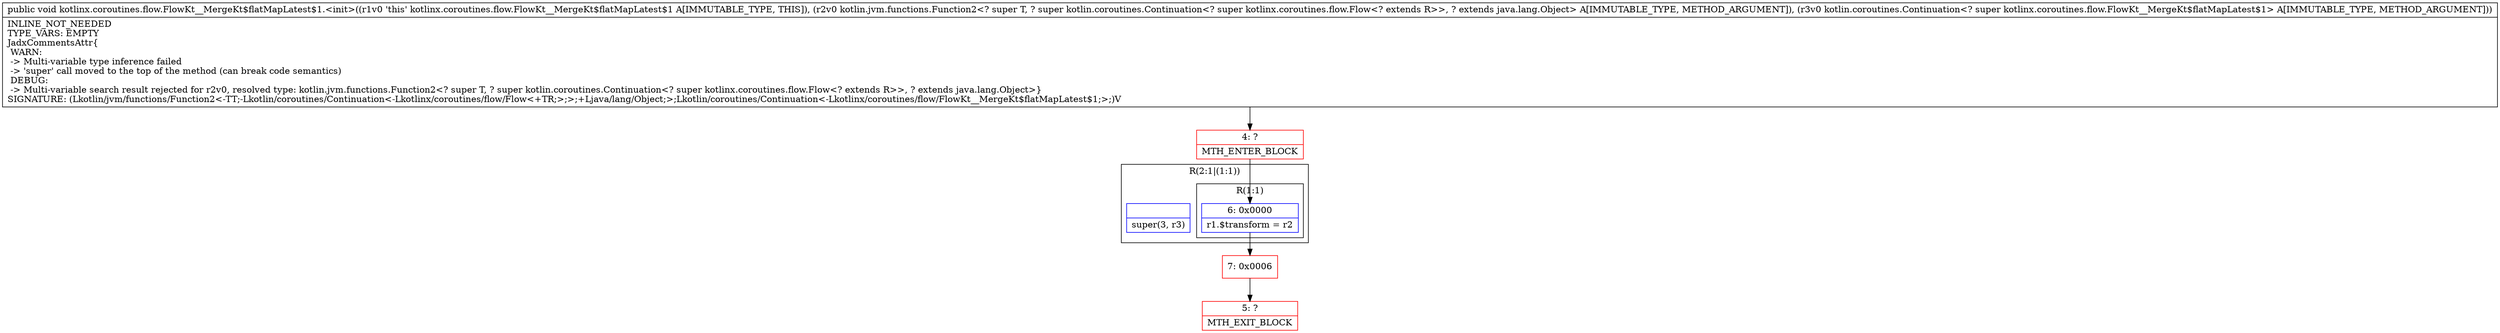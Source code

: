 digraph "CFG forkotlinx.coroutines.flow.FlowKt__MergeKt$flatMapLatest$1.\<init\>(Lkotlin\/jvm\/functions\/Function2;Lkotlin\/coroutines\/Continuation;)V" {
subgraph cluster_Region_43514598 {
label = "R(2:1|(1:1))";
node [shape=record,color=blue];
Node_InsnContainer_2075125819 [shape=record,label="{|super(3, r3)\l}"];
subgraph cluster_Region_2118529484 {
label = "R(1:1)";
node [shape=record,color=blue];
Node_6 [shape=record,label="{6\:\ 0x0000|r1.$transform = r2\l}"];
}
}
Node_4 [shape=record,color=red,label="{4\:\ ?|MTH_ENTER_BLOCK\l}"];
Node_7 [shape=record,color=red,label="{7\:\ 0x0006}"];
Node_5 [shape=record,color=red,label="{5\:\ ?|MTH_EXIT_BLOCK\l}"];
MethodNode[shape=record,label="{public void kotlinx.coroutines.flow.FlowKt__MergeKt$flatMapLatest$1.\<init\>((r1v0 'this' kotlinx.coroutines.flow.FlowKt__MergeKt$flatMapLatest$1 A[IMMUTABLE_TYPE, THIS]), (r2v0 kotlin.jvm.functions.Function2\<? super T, ? super kotlin.coroutines.Continuation\<? super kotlinx.coroutines.flow.Flow\<? extends R\>\>, ? extends java.lang.Object\> A[IMMUTABLE_TYPE, METHOD_ARGUMENT]), (r3v0 kotlin.coroutines.Continuation\<? super kotlinx.coroutines.flow.FlowKt__MergeKt$flatMapLatest$1\> A[IMMUTABLE_TYPE, METHOD_ARGUMENT]))  | INLINE_NOT_NEEDED\lTYPE_VARS: EMPTY\lJadxCommentsAttr\{\l WARN: \l \-\> Multi\-variable type inference failed\l \-\> 'super' call moved to the top of the method (can break code semantics)\l DEBUG: \l \-\> Multi\-variable search result rejected for r2v0, resolved type: kotlin.jvm.functions.Function2\<? super T, ? super kotlin.coroutines.Continuation\<? super kotlinx.coroutines.flow.Flow\<? extends R\>\>, ? extends java.lang.Object\>\}\lSIGNATURE: (Lkotlin\/jvm\/functions\/Function2\<\-TT;\-Lkotlin\/coroutines\/Continuation\<\-Lkotlinx\/coroutines\/flow\/Flow\<+TR;\>;\>;+Ljava\/lang\/Object;\>;Lkotlin\/coroutines\/Continuation\<\-Lkotlinx\/coroutines\/flow\/FlowKt__MergeKt$flatMapLatest$1;\>;)V\l}"];
MethodNode -> Node_4;Node_6 -> Node_7;
Node_4 -> Node_6;
Node_7 -> Node_5;
}

